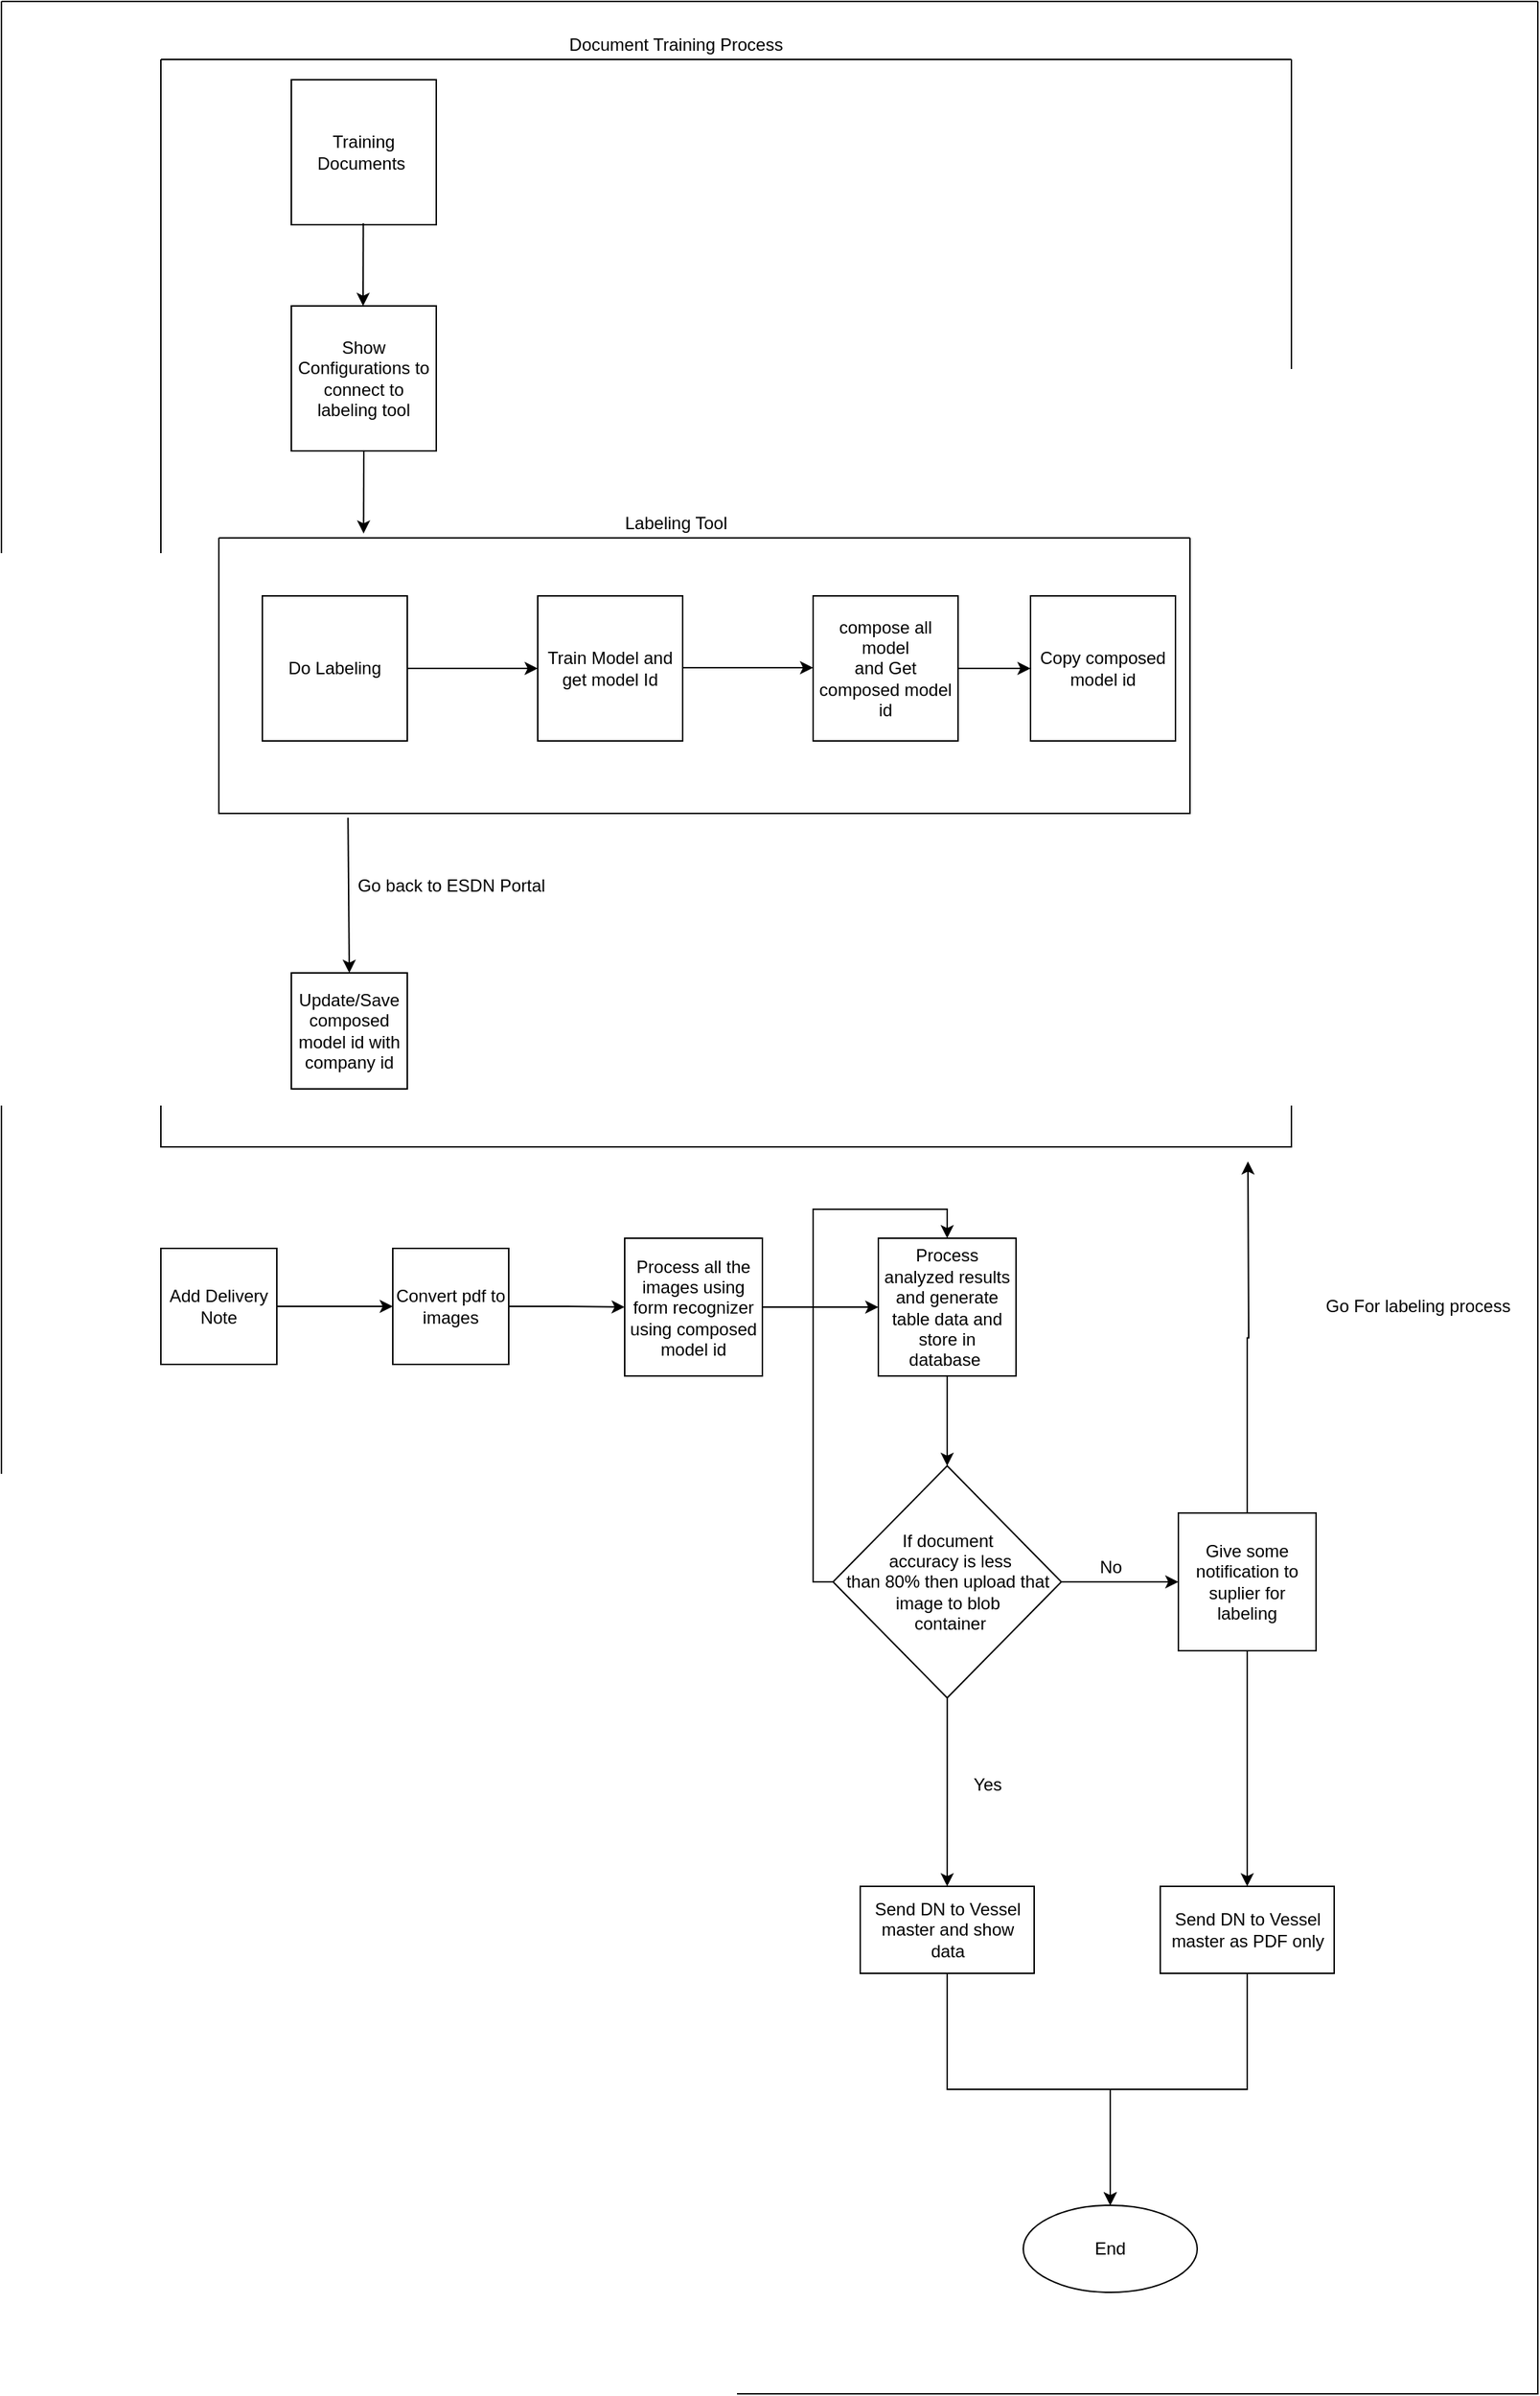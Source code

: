 <mxfile version="17.2.4" type="github">
  <diagram id="C5RBs43oDa-KdzZeNtuy" name="Page-1">
    <mxGraphModel dx="2177" dy="712" grid="1" gridSize="10" guides="1" tooltips="1" connect="1" arrows="1" fold="1" page="1" pageScale="1" pageWidth="827" pageHeight="1169" math="0" shadow="0">
      <root>
        <mxCell id="WIyWlLk6GJQsqaUBKTNV-0" />
        <mxCell id="WIyWlLk6GJQsqaUBKTNV-1" parent="WIyWlLk6GJQsqaUBKTNV-0" />
        <mxCell id="LSNuGJ4epGYSPNEBSOvW-0" value="Training Documents&amp;nbsp;" style="whiteSpace=wrap;html=1;aspect=fixed;" vertex="1" parent="WIyWlLk6GJQsqaUBKTNV-1">
          <mxGeometry x="120" y="54" width="100" height="100" as="geometry" />
        </mxCell>
        <mxCell id="LSNuGJ4epGYSPNEBSOvW-1" value="Show Configurations to connect to labeling tool" style="whiteSpace=wrap;html=1;aspect=fixed;" vertex="1" parent="WIyWlLk6GJQsqaUBKTNV-1">
          <mxGeometry x="120" y="210" width="100" height="100" as="geometry" />
        </mxCell>
        <mxCell id="LSNuGJ4epGYSPNEBSOvW-3" value="Train Model and get model Id" style="whiteSpace=wrap;html=1;aspect=fixed;" vertex="1" parent="WIyWlLk6GJQsqaUBKTNV-1">
          <mxGeometry x="290" y="410" width="100" height="100" as="geometry" />
        </mxCell>
        <mxCell id="LSNuGJ4epGYSPNEBSOvW-2" value="Do Labeling" style="whiteSpace=wrap;html=1;aspect=fixed;" vertex="1" parent="WIyWlLk6GJQsqaUBKTNV-1">
          <mxGeometry x="100" y="410" width="100" height="100" as="geometry" />
        </mxCell>
        <mxCell id="LSNuGJ4epGYSPNEBSOvW-7" value="" style="swimlane;startSize=0;" vertex="1" parent="WIyWlLk6GJQsqaUBKTNV-1">
          <mxGeometry x="70" y="370" width="670" height="190" as="geometry" />
        </mxCell>
        <mxCell id="LSNuGJ4epGYSPNEBSOvW-10" value="" style="endArrow=classic;html=1;rounded=0;" edge="1" parent="LSNuGJ4epGYSPNEBSOvW-7" target="LSNuGJ4epGYSPNEBSOvW-3">
          <mxGeometry width="50" height="50" relative="1" as="geometry">
            <mxPoint x="130" y="90" as="sourcePoint" />
            <mxPoint x="180" y="40" as="targetPoint" />
          </mxGeometry>
        </mxCell>
        <mxCell id="LSNuGJ4epGYSPNEBSOvW-19" value="" style="edgeStyle=orthogonalEdgeStyle;rounded=0;orthogonalLoop=1;jettySize=auto;html=1;" edge="1" parent="LSNuGJ4epGYSPNEBSOvW-7" source="LSNuGJ4epGYSPNEBSOvW-4" target="LSNuGJ4epGYSPNEBSOvW-17">
          <mxGeometry relative="1" as="geometry" />
        </mxCell>
        <mxCell id="LSNuGJ4epGYSPNEBSOvW-4" value="compose all model &lt;br&gt;and Get composed model id" style="whiteSpace=wrap;html=1;aspect=fixed;" vertex="1" parent="LSNuGJ4epGYSPNEBSOvW-7">
          <mxGeometry x="410" y="40" width="100" height="100" as="geometry" />
        </mxCell>
        <mxCell id="LSNuGJ4epGYSPNEBSOvW-17" value="Copy composed model id" style="whiteSpace=wrap;html=1;aspect=fixed;" vertex="1" parent="LSNuGJ4epGYSPNEBSOvW-7">
          <mxGeometry x="560" y="40" width="100" height="100" as="geometry" />
        </mxCell>
        <mxCell id="LSNuGJ4epGYSPNEBSOvW-8" value="Labeling Tool" style="text;html=1;align=center;verticalAlign=middle;resizable=0;points=[];autosize=1;strokeColor=none;fillColor=none;" vertex="1" parent="WIyWlLk6GJQsqaUBKTNV-1">
          <mxGeometry x="340" y="350" width="90" height="20" as="geometry" />
        </mxCell>
        <mxCell id="LSNuGJ4epGYSPNEBSOvW-11" value="" style="endArrow=classic;html=1;rounded=0;" edge="1" parent="WIyWlLk6GJQsqaUBKTNV-1">
          <mxGeometry width="50" height="50" relative="1" as="geometry">
            <mxPoint x="390" y="459.5" as="sourcePoint" />
            <mxPoint x="480" y="459.5" as="targetPoint" />
          </mxGeometry>
        </mxCell>
        <mxCell id="LSNuGJ4epGYSPNEBSOvW-12" value="" style="endArrow=classic;html=1;rounded=0;entryX=0.149;entryY=-0.016;entryDx=0;entryDy=0;entryPerimeter=0;" edge="1" parent="WIyWlLk6GJQsqaUBKTNV-1" target="LSNuGJ4epGYSPNEBSOvW-7">
          <mxGeometry width="50" height="50" relative="1" as="geometry">
            <mxPoint x="170" y="310" as="sourcePoint" />
            <mxPoint x="220" y="260" as="targetPoint" />
          </mxGeometry>
        </mxCell>
        <mxCell id="LSNuGJ4epGYSPNEBSOvW-13" value="" style="endArrow=classic;html=1;rounded=0;entryX=0.149;entryY=-0.016;entryDx=0;entryDy=0;entryPerimeter=0;" edge="1" parent="WIyWlLk6GJQsqaUBKTNV-1">
          <mxGeometry width="50" height="50" relative="1" as="geometry">
            <mxPoint x="169.67" y="153.04" as="sourcePoint" />
            <mxPoint x="169.5" y="210.0" as="targetPoint" />
          </mxGeometry>
        </mxCell>
        <mxCell id="LSNuGJ4epGYSPNEBSOvW-14" value="Update/Save composed model id with company id" style="whiteSpace=wrap;html=1;aspect=fixed;" vertex="1" parent="WIyWlLk6GJQsqaUBKTNV-1">
          <mxGeometry x="120" y="670" width="80" height="80" as="geometry" />
        </mxCell>
        <mxCell id="LSNuGJ4epGYSPNEBSOvW-15" value="" style="endArrow=classic;html=1;rounded=0;exitX=0.133;exitY=1.016;exitDx=0;exitDy=0;exitPerimeter=0;entryX=0.5;entryY=0;entryDx=0;entryDy=0;" edge="1" parent="WIyWlLk6GJQsqaUBKTNV-1" source="LSNuGJ4epGYSPNEBSOvW-7" target="LSNuGJ4epGYSPNEBSOvW-14">
          <mxGeometry width="50" height="50" relative="1" as="geometry">
            <mxPoint x="160" y="640" as="sourcePoint" />
            <mxPoint x="210" y="590" as="targetPoint" />
          </mxGeometry>
        </mxCell>
        <mxCell id="LSNuGJ4epGYSPNEBSOvW-16" value="Go back to ESDN Portal" style="text;html=1;align=center;verticalAlign=middle;resizable=0;points=[];autosize=1;strokeColor=none;fillColor=none;" vertex="1" parent="WIyWlLk6GJQsqaUBKTNV-1">
          <mxGeometry x="160" y="600" width="140" height="20" as="geometry" />
        </mxCell>
        <mxCell id="LSNuGJ4epGYSPNEBSOvW-20" value="" style="swimlane;startSize=0;" vertex="1" parent="WIyWlLk6GJQsqaUBKTNV-1">
          <mxGeometry x="30" y="40" width="780" height="750" as="geometry" />
        </mxCell>
        <mxCell id="LSNuGJ4epGYSPNEBSOvW-21" value="Document Training Process" style="text;html=1;align=center;verticalAlign=middle;resizable=0;points=[];autosize=1;strokeColor=none;fillColor=none;" vertex="1" parent="WIyWlLk6GJQsqaUBKTNV-1">
          <mxGeometry x="305" y="20" width="160" height="20" as="geometry" />
        </mxCell>
        <mxCell id="LSNuGJ4epGYSPNEBSOvW-24" value="" style="edgeStyle=orthogonalEdgeStyle;rounded=0;orthogonalLoop=1;jettySize=auto;html=1;" edge="1" parent="WIyWlLk6GJQsqaUBKTNV-1" source="LSNuGJ4epGYSPNEBSOvW-22" target="LSNuGJ4epGYSPNEBSOvW-23">
          <mxGeometry relative="1" as="geometry" />
        </mxCell>
        <mxCell id="LSNuGJ4epGYSPNEBSOvW-22" value="Add Delivery Note" style="whiteSpace=wrap;html=1;aspect=fixed;" vertex="1" parent="WIyWlLk6GJQsqaUBKTNV-1">
          <mxGeometry x="30" y="860" width="80" height="80" as="geometry" />
        </mxCell>
        <mxCell id="LSNuGJ4epGYSPNEBSOvW-26" value="" style="edgeStyle=orthogonalEdgeStyle;rounded=0;orthogonalLoop=1;jettySize=auto;html=1;" edge="1" parent="WIyWlLk6GJQsqaUBKTNV-1" source="LSNuGJ4epGYSPNEBSOvW-23" target="LSNuGJ4epGYSPNEBSOvW-25">
          <mxGeometry relative="1" as="geometry" />
        </mxCell>
        <mxCell id="LSNuGJ4epGYSPNEBSOvW-23" value="Convert pdf to images" style="whiteSpace=wrap;html=1;aspect=fixed;" vertex="1" parent="WIyWlLk6GJQsqaUBKTNV-1">
          <mxGeometry x="190" y="860" width="80" height="80" as="geometry" />
        </mxCell>
        <mxCell id="LSNuGJ4epGYSPNEBSOvW-28" value="" style="edgeStyle=orthogonalEdgeStyle;rounded=0;orthogonalLoop=1;jettySize=auto;html=1;" edge="1" parent="WIyWlLk6GJQsqaUBKTNV-1" source="LSNuGJ4epGYSPNEBSOvW-25" target="LSNuGJ4epGYSPNEBSOvW-27">
          <mxGeometry relative="1" as="geometry" />
        </mxCell>
        <mxCell id="LSNuGJ4epGYSPNEBSOvW-25" value="Process all the images using form recognizer using composed model id&lt;br&gt;" style="whiteSpace=wrap;html=1;aspect=fixed;" vertex="1" parent="WIyWlLk6GJQsqaUBKTNV-1">
          <mxGeometry x="350" y="853" width="95" height="95" as="geometry" />
        </mxCell>
        <mxCell id="LSNuGJ4epGYSPNEBSOvW-30" value="" style="edgeStyle=orthogonalEdgeStyle;rounded=0;orthogonalLoop=1;jettySize=auto;html=1;" edge="1" parent="WIyWlLk6GJQsqaUBKTNV-1" source="LSNuGJ4epGYSPNEBSOvW-27">
          <mxGeometry relative="1" as="geometry">
            <mxPoint x="572.5" y="1010" as="targetPoint" />
          </mxGeometry>
        </mxCell>
        <mxCell id="LSNuGJ4epGYSPNEBSOvW-27" value="Process analyzed results and generate table data and store in database&amp;nbsp;" style="whiteSpace=wrap;html=1;aspect=fixed;" vertex="1" parent="WIyWlLk6GJQsqaUBKTNV-1">
          <mxGeometry x="525" y="853" width="95" height="95" as="geometry" />
        </mxCell>
        <mxCell id="LSNuGJ4epGYSPNEBSOvW-32" value="" style="edgeStyle=orthogonalEdgeStyle;rounded=0;orthogonalLoop=1;jettySize=auto;html=1;exitX=1;exitY=0.5;exitDx=0;exitDy=0;" edge="1" parent="WIyWlLk6GJQsqaUBKTNV-1" source="LSNuGJ4epGYSPNEBSOvW-39" target="LSNuGJ4epGYSPNEBSOvW-31">
          <mxGeometry relative="1" as="geometry">
            <mxPoint x="620" y="1057.5" as="sourcePoint" />
          </mxGeometry>
        </mxCell>
        <mxCell id="LSNuGJ4epGYSPNEBSOvW-36" value="" style="edgeStyle=orthogonalEdgeStyle;rounded=0;orthogonalLoop=1;jettySize=auto;html=1;" edge="1" parent="WIyWlLk6GJQsqaUBKTNV-1" source="LSNuGJ4epGYSPNEBSOvW-31">
          <mxGeometry relative="1" as="geometry">
            <mxPoint x="780" y="800" as="targetPoint" />
          </mxGeometry>
        </mxCell>
        <mxCell id="LSNuGJ4epGYSPNEBSOvW-49" value="" style="edgeStyle=orthogonalEdgeStyle;rounded=0;orthogonalLoop=1;jettySize=auto;html=1;" edge="1" parent="WIyWlLk6GJQsqaUBKTNV-1" source="LSNuGJ4epGYSPNEBSOvW-31" target="LSNuGJ4epGYSPNEBSOvW-48">
          <mxGeometry relative="1" as="geometry" />
        </mxCell>
        <mxCell id="LSNuGJ4epGYSPNEBSOvW-31" value="Give some notification to suplier for labeling" style="whiteSpace=wrap;html=1;aspect=fixed;" vertex="1" parent="WIyWlLk6GJQsqaUBKTNV-1">
          <mxGeometry x="732" y="1042.5" width="95" height="95" as="geometry" />
        </mxCell>
        <mxCell id="LSNuGJ4epGYSPNEBSOvW-37" value="Go For labeling process" style="text;html=1;align=center;verticalAlign=middle;resizable=0;points=[];autosize=1;strokeColor=none;fillColor=none;" vertex="1" parent="WIyWlLk6GJQsqaUBKTNV-1">
          <mxGeometry x="827" y="890" width="140" height="20" as="geometry" />
        </mxCell>
        <mxCell id="LSNuGJ4epGYSPNEBSOvW-38" value="No" style="text;html=1;align=center;verticalAlign=middle;resizable=0;points=[];autosize=1;strokeColor=none;fillColor=none;" vertex="1" parent="WIyWlLk6GJQsqaUBKTNV-1">
          <mxGeometry x="670" y="1070" width="30" height="20" as="geometry" />
        </mxCell>
        <mxCell id="LSNuGJ4epGYSPNEBSOvW-42" value="" style="edgeStyle=orthogonalEdgeStyle;rounded=0;orthogonalLoop=1;jettySize=auto;html=1;entryX=0.5;entryY=0;entryDx=0;entryDy=0;" edge="1" parent="WIyWlLk6GJQsqaUBKTNV-1" source="LSNuGJ4epGYSPNEBSOvW-39" target="LSNuGJ4epGYSPNEBSOvW-27">
          <mxGeometry relative="1" as="geometry">
            <mxPoint x="474" y="820" as="targetPoint" />
            <Array as="points">
              <mxPoint x="480" y="1090" />
              <mxPoint x="480" y="833" />
              <mxPoint x="573" y="833" />
            </Array>
          </mxGeometry>
        </mxCell>
        <mxCell id="LSNuGJ4epGYSPNEBSOvW-46" value="" style="edgeStyle=orthogonalEdgeStyle;rounded=0;orthogonalLoop=1;jettySize=auto;html=1;" edge="1" parent="WIyWlLk6GJQsqaUBKTNV-1" source="LSNuGJ4epGYSPNEBSOvW-39" target="LSNuGJ4epGYSPNEBSOvW-45">
          <mxGeometry relative="1" as="geometry" />
        </mxCell>
        <mxCell id="LSNuGJ4epGYSPNEBSOvW-39" value="&lt;span&gt;If document&lt;br&gt;&amp;nbsp;accuracy is less &lt;br&gt;than 80% then upload that image to blob&lt;br&gt;&amp;nbsp;container&lt;/span&gt;" style="rhombus;whiteSpace=wrap;html=1;" vertex="1" parent="WIyWlLk6GJQsqaUBKTNV-1">
          <mxGeometry x="493.75" y="1010" width="157.5" height="160" as="geometry" />
        </mxCell>
        <mxCell id="LSNuGJ4epGYSPNEBSOvW-51" value="" style="edgeStyle=orthogonalEdgeStyle;rounded=0;orthogonalLoop=1;jettySize=auto;html=1;" edge="1" parent="WIyWlLk6GJQsqaUBKTNV-1" source="LSNuGJ4epGYSPNEBSOvW-45" target="LSNuGJ4epGYSPNEBSOvW-50">
          <mxGeometry relative="1" as="geometry" />
        </mxCell>
        <mxCell id="LSNuGJ4epGYSPNEBSOvW-45" value="Send DN to Vessel master and show data" style="whiteSpace=wrap;html=1;" vertex="1" parent="WIyWlLk6GJQsqaUBKTNV-1">
          <mxGeometry x="512.5" y="1300" width="120" height="60" as="geometry" />
        </mxCell>
        <mxCell id="LSNuGJ4epGYSPNEBSOvW-47" value="Yes" style="text;html=1;align=center;verticalAlign=middle;resizable=0;points=[];autosize=1;strokeColor=none;fillColor=none;" vertex="1" parent="WIyWlLk6GJQsqaUBKTNV-1">
          <mxGeometry x="580" y="1220" width="40" height="20" as="geometry" />
        </mxCell>
        <mxCell id="LSNuGJ4epGYSPNEBSOvW-53" value="" style="edgeStyle=orthogonalEdgeStyle;rounded=0;orthogonalLoop=1;jettySize=auto;html=1;entryX=0.5;entryY=0;entryDx=0;entryDy=0;" edge="1" parent="WIyWlLk6GJQsqaUBKTNV-1" source="LSNuGJ4epGYSPNEBSOvW-48" target="LSNuGJ4epGYSPNEBSOvW-50">
          <mxGeometry relative="1" as="geometry">
            <mxPoint x="779.5" y="1440" as="targetPoint" />
          </mxGeometry>
        </mxCell>
        <mxCell id="LSNuGJ4epGYSPNEBSOvW-48" value="Send DN to Vessel master as PDF only" style="whiteSpace=wrap;html=1;" vertex="1" parent="WIyWlLk6GJQsqaUBKTNV-1">
          <mxGeometry x="719.5" y="1300" width="120" height="60" as="geometry" />
        </mxCell>
        <mxCell id="LSNuGJ4epGYSPNEBSOvW-50" value="End" style="ellipse;whiteSpace=wrap;html=1;" vertex="1" parent="WIyWlLk6GJQsqaUBKTNV-1">
          <mxGeometry x="625" y="1520" width="120" height="60" as="geometry" />
        </mxCell>
        <mxCell id="LSNuGJ4epGYSPNEBSOvW-54" value="" style="swimlane;startSize=0;" vertex="1" parent="WIyWlLk6GJQsqaUBKTNV-1">
          <mxGeometry x="-80" width="1060" height="1650" as="geometry" />
        </mxCell>
      </root>
    </mxGraphModel>
  </diagram>
</mxfile>
